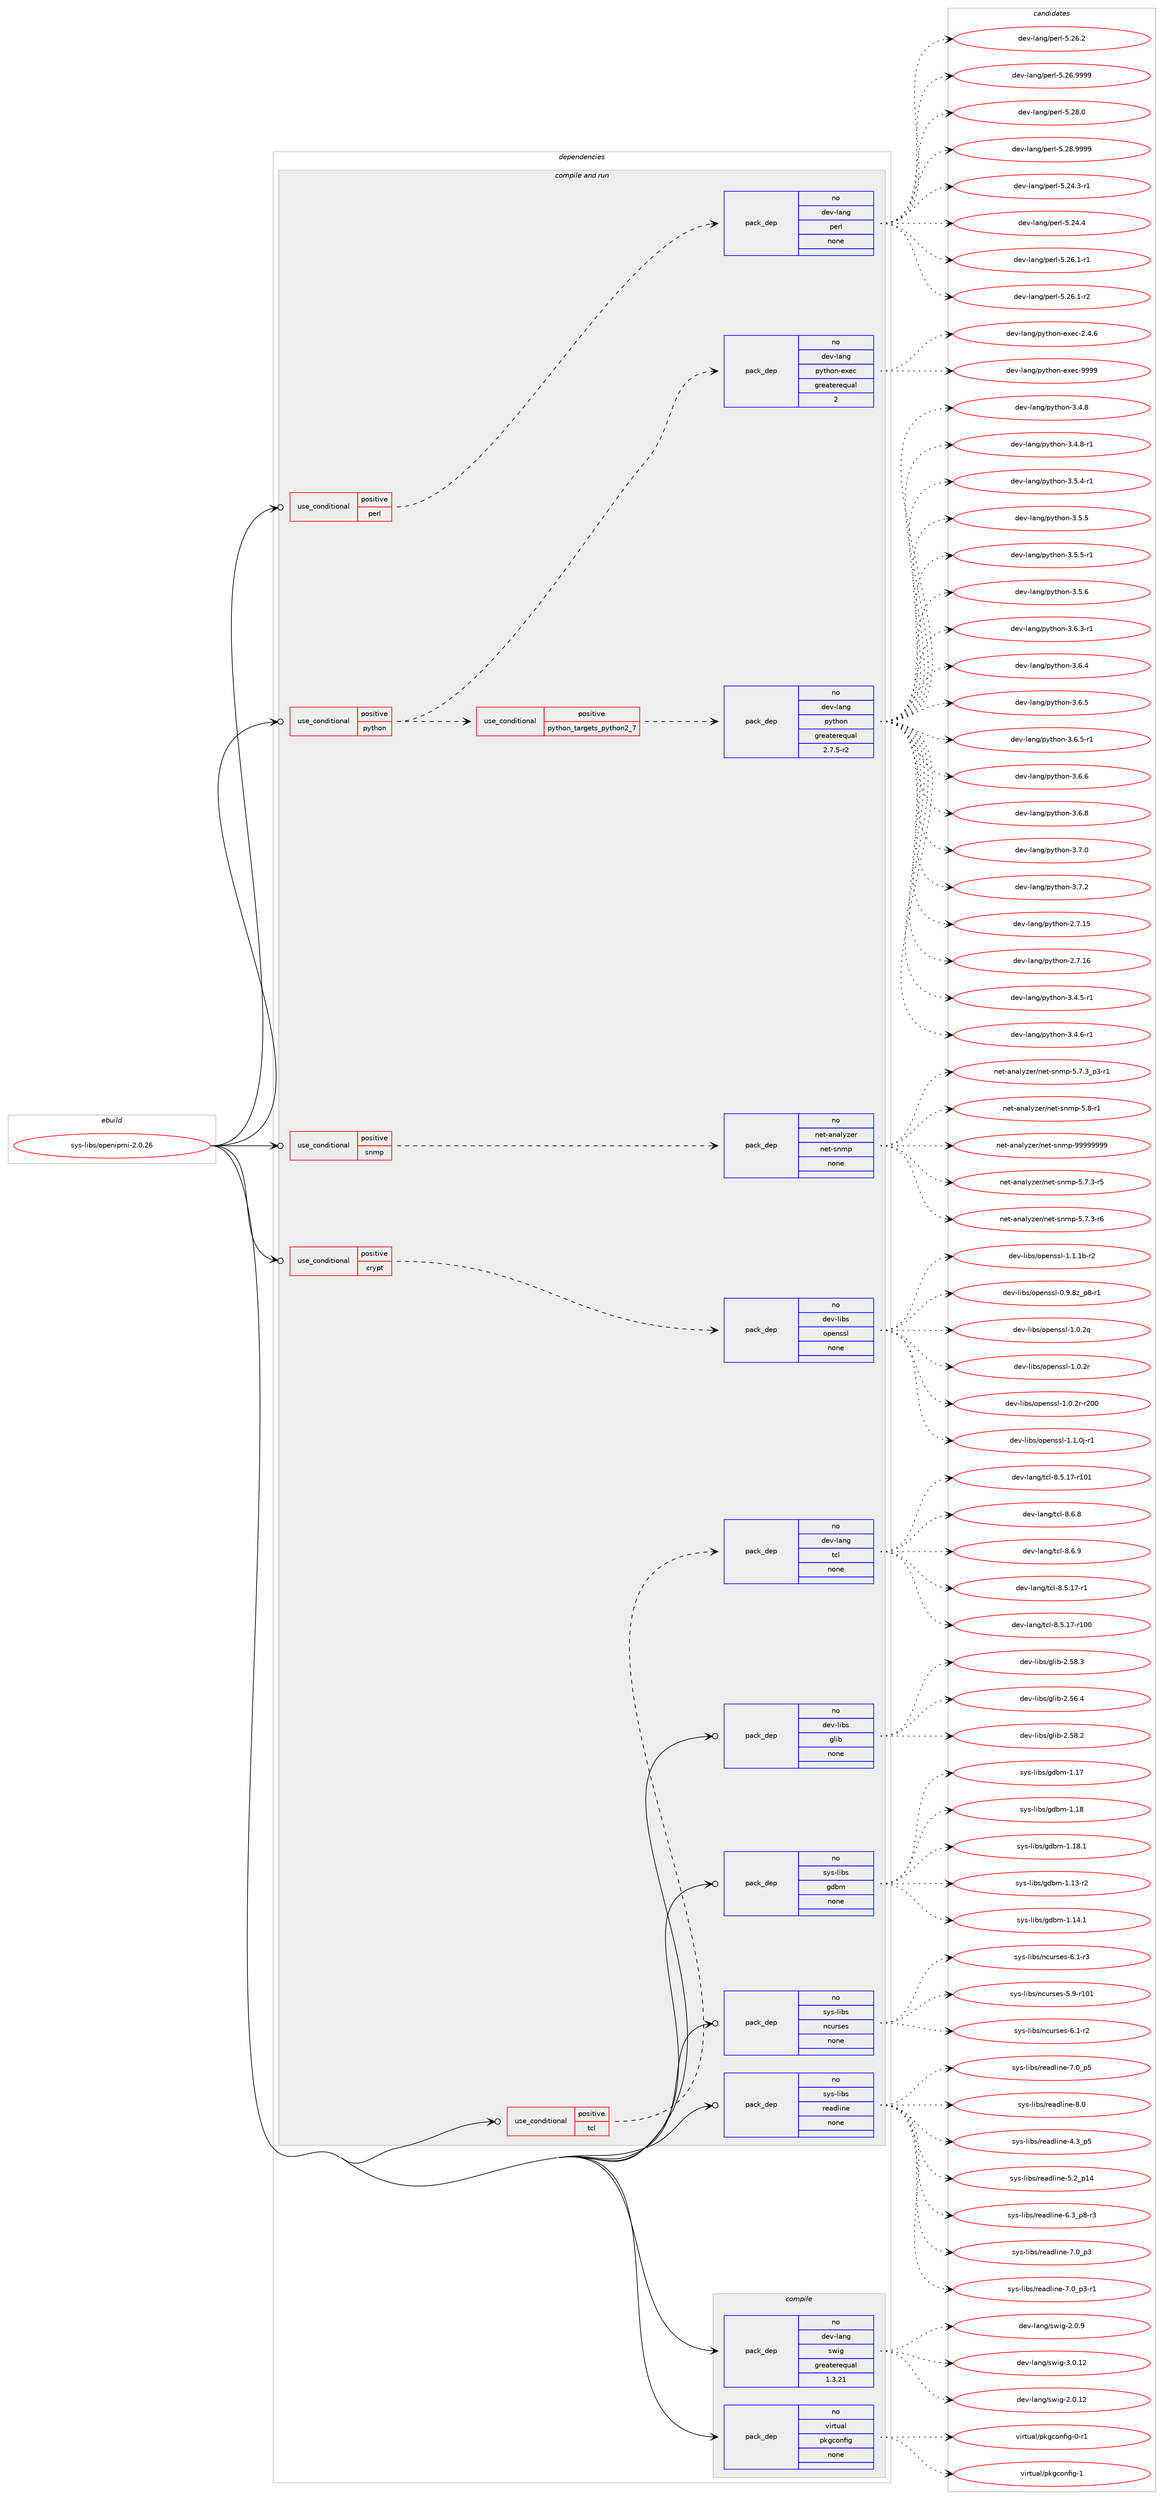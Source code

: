digraph prolog {

# *************
# Graph options
# *************

newrank=true;
concentrate=true;
compound=true;
graph [rankdir=LR,fontname=Helvetica,fontsize=10,ranksep=1.5];#, ranksep=2.5, nodesep=0.2];
edge  [arrowhead=vee];
node  [fontname=Helvetica,fontsize=10];

# **********
# The ebuild
# **********

subgraph cluster_leftcol {
color=gray;
rank=same;
label=<<i>ebuild</i>>;
id [label="sys-libs/openipmi-2.0.26", color=red, width=4, href="../sys-libs/openipmi-2.0.26.svg"];
}

# ****************
# The dependencies
# ****************

subgraph cluster_midcol {
color=gray;
label=<<i>dependencies</i>>;
subgraph cluster_compile {
fillcolor="#eeeeee";
style=filled;
label=<<i>compile</i>>;
subgraph pack1248332 {
dependency1739231 [label=<<TABLE BORDER="0" CELLBORDER="1" CELLSPACING="0" CELLPADDING="4" WIDTH="220"><TR><TD ROWSPAN="6" CELLPADDING="30">pack_dep</TD></TR><TR><TD WIDTH="110">no</TD></TR><TR><TD>dev-lang</TD></TR><TR><TD>swig</TD></TR><TR><TD>greaterequal</TD></TR><TR><TD>1.3.21</TD></TR></TABLE>>, shape=none, color=blue];
}
id:e -> dependency1739231:w [weight=20,style="solid",arrowhead="vee"];
subgraph pack1248333 {
dependency1739232 [label=<<TABLE BORDER="0" CELLBORDER="1" CELLSPACING="0" CELLPADDING="4" WIDTH="220"><TR><TD ROWSPAN="6" CELLPADDING="30">pack_dep</TD></TR><TR><TD WIDTH="110">no</TD></TR><TR><TD>virtual</TD></TR><TR><TD>pkgconfig</TD></TR><TR><TD>none</TD></TR><TR><TD></TD></TR></TABLE>>, shape=none, color=blue];
}
id:e -> dependency1739232:w [weight=20,style="solid",arrowhead="vee"];
}
subgraph cluster_compileandrun {
fillcolor="#eeeeee";
style=filled;
label=<<i>compile and run</i>>;
subgraph cond462157 {
dependency1739233 [label=<<TABLE BORDER="0" CELLBORDER="1" CELLSPACING="0" CELLPADDING="4"><TR><TD ROWSPAN="3" CELLPADDING="10">use_conditional</TD></TR><TR><TD>positive</TD></TR><TR><TD>crypt</TD></TR></TABLE>>, shape=none, color=red];
subgraph pack1248334 {
dependency1739234 [label=<<TABLE BORDER="0" CELLBORDER="1" CELLSPACING="0" CELLPADDING="4" WIDTH="220"><TR><TD ROWSPAN="6" CELLPADDING="30">pack_dep</TD></TR><TR><TD WIDTH="110">no</TD></TR><TR><TD>dev-libs</TD></TR><TR><TD>openssl</TD></TR><TR><TD>none</TD></TR><TR><TD></TD></TR></TABLE>>, shape=none, color=blue];
}
dependency1739233:e -> dependency1739234:w [weight=20,style="dashed",arrowhead="vee"];
}
id:e -> dependency1739233:w [weight=20,style="solid",arrowhead="odotvee"];
subgraph cond462158 {
dependency1739235 [label=<<TABLE BORDER="0" CELLBORDER="1" CELLSPACING="0" CELLPADDING="4"><TR><TD ROWSPAN="3" CELLPADDING="10">use_conditional</TD></TR><TR><TD>positive</TD></TR><TR><TD>perl</TD></TR></TABLE>>, shape=none, color=red];
subgraph pack1248335 {
dependency1739236 [label=<<TABLE BORDER="0" CELLBORDER="1" CELLSPACING="0" CELLPADDING="4" WIDTH="220"><TR><TD ROWSPAN="6" CELLPADDING="30">pack_dep</TD></TR><TR><TD WIDTH="110">no</TD></TR><TR><TD>dev-lang</TD></TR><TR><TD>perl</TD></TR><TR><TD>none</TD></TR><TR><TD></TD></TR></TABLE>>, shape=none, color=blue];
}
dependency1739235:e -> dependency1739236:w [weight=20,style="dashed",arrowhead="vee"];
}
id:e -> dependency1739235:w [weight=20,style="solid",arrowhead="odotvee"];
subgraph cond462159 {
dependency1739237 [label=<<TABLE BORDER="0" CELLBORDER="1" CELLSPACING="0" CELLPADDING="4"><TR><TD ROWSPAN="3" CELLPADDING="10">use_conditional</TD></TR><TR><TD>positive</TD></TR><TR><TD>python</TD></TR></TABLE>>, shape=none, color=red];
subgraph cond462160 {
dependency1739238 [label=<<TABLE BORDER="0" CELLBORDER="1" CELLSPACING="0" CELLPADDING="4"><TR><TD ROWSPAN="3" CELLPADDING="10">use_conditional</TD></TR><TR><TD>positive</TD></TR><TR><TD>python_targets_python2_7</TD></TR></TABLE>>, shape=none, color=red];
subgraph pack1248336 {
dependency1739239 [label=<<TABLE BORDER="0" CELLBORDER="1" CELLSPACING="0" CELLPADDING="4" WIDTH="220"><TR><TD ROWSPAN="6" CELLPADDING="30">pack_dep</TD></TR><TR><TD WIDTH="110">no</TD></TR><TR><TD>dev-lang</TD></TR><TR><TD>python</TD></TR><TR><TD>greaterequal</TD></TR><TR><TD>2.7.5-r2</TD></TR></TABLE>>, shape=none, color=blue];
}
dependency1739238:e -> dependency1739239:w [weight=20,style="dashed",arrowhead="vee"];
}
dependency1739237:e -> dependency1739238:w [weight=20,style="dashed",arrowhead="vee"];
subgraph pack1248337 {
dependency1739240 [label=<<TABLE BORDER="0" CELLBORDER="1" CELLSPACING="0" CELLPADDING="4" WIDTH="220"><TR><TD ROWSPAN="6" CELLPADDING="30">pack_dep</TD></TR><TR><TD WIDTH="110">no</TD></TR><TR><TD>dev-lang</TD></TR><TR><TD>python-exec</TD></TR><TR><TD>greaterequal</TD></TR><TR><TD>2</TD></TR></TABLE>>, shape=none, color=blue];
}
dependency1739237:e -> dependency1739240:w [weight=20,style="dashed",arrowhead="vee"];
}
id:e -> dependency1739237:w [weight=20,style="solid",arrowhead="odotvee"];
subgraph cond462161 {
dependency1739241 [label=<<TABLE BORDER="0" CELLBORDER="1" CELLSPACING="0" CELLPADDING="4"><TR><TD ROWSPAN="3" CELLPADDING="10">use_conditional</TD></TR><TR><TD>positive</TD></TR><TR><TD>snmp</TD></TR></TABLE>>, shape=none, color=red];
subgraph pack1248338 {
dependency1739242 [label=<<TABLE BORDER="0" CELLBORDER="1" CELLSPACING="0" CELLPADDING="4" WIDTH="220"><TR><TD ROWSPAN="6" CELLPADDING="30">pack_dep</TD></TR><TR><TD WIDTH="110">no</TD></TR><TR><TD>net-analyzer</TD></TR><TR><TD>net-snmp</TD></TR><TR><TD>none</TD></TR><TR><TD></TD></TR></TABLE>>, shape=none, color=blue];
}
dependency1739241:e -> dependency1739242:w [weight=20,style="dashed",arrowhead="vee"];
}
id:e -> dependency1739241:w [weight=20,style="solid",arrowhead="odotvee"];
subgraph cond462162 {
dependency1739243 [label=<<TABLE BORDER="0" CELLBORDER="1" CELLSPACING="0" CELLPADDING="4"><TR><TD ROWSPAN="3" CELLPADDING="10">use_conditional</TD></TR><TR><TD>positive</TD></TR><TR><TD>tcl</TD></TR></TABLE>>, shape=none, color=red];
subgraph pack1248339 {
dependency1739244 [label=<<TABLE BORDER="0" CELLBORDER="1" CELLSPACING="0" CELLPADDING="4" WIDTH="220"><TR><TD ROWSPAN="6" CELLPADDING="30">pack_dep</TD></TR><TR><TD WIDTH="110">no</TD></TR><TR><TD>dev-lang</TD></TR><TR><TD>tcl</TD></TR><TR><TD>none</TD></TR><TR><TD></TD></TR></TABLE>>, shape=none, color=blue];
}
dependency1739243:e -> dependency1739244:w [weight=20,style="dashed",arrowhead="vee"];
}
id:e -> dependency1739243:w [weight=20,style="solid",arrowhead="odotvee"];
subgraph pack1248340 {
dependency1739245 [label=<<TABLE BORDER="0" CELLBORDER="1" CELLSPACING="0" CELLPADDING="4" WIDTH="220"><TR><TD ROWSPAN="6" CELLPADDING="30">pack_dep</TD></TR><TR><TD WIDTH="110">no</TD></TR><TR><TD>dev-libs</TD></TR><TR><TD>glib</TD></TR><TR><TD>none</TD></TR><TR><TD></TD></TR></TABLE>>, shape=none, color=blue];
}
id:e -> dependency1739245:w [weight=20,style="solid",arrowhead="odotvee"];
subgraph pack1248341 {
dependency1739246 [label=<<TABLE BORDER="0" CELLBORDER="1" CELLSPACING="0" CELLPADDING="4" WIDTH="220"><TR><TD ROWSPAN="6" CELLPADDING="30">pack_dep</TD></TR><TR><TD WIDTH="110">no</TD></TR><TR><TD>sys-libs</TD></TR><TR><TD>gdbm</TD></TR><TR><TD>none</TD></TR><TR><TD></TD></TR></TABLE>>, shape=none, color=blue];
}
id:e -> dependency1739246:w [weight=20,style="solid",arrowhead="odotvee"];
subgraph pack1248342 {
dependency1739247 [label=<<TABLE BORDER="0" CELLBORDER="1" CELLSPACING="0" CELLPADDING="4" WIDTH="220"><TR><TD ROWSPAN="6" CELLPADDING="30">pack_dep</TD></TR><TR><TD WIDTH="110">no</TD></TR><TR><TD>sys-libs</TD></TR><TR><TD>ncurses</TD></TR><TR><TD>none</TD></TR><TR><TD></TD></TR></TABLE>>, shape=none, color=blue];
}
id:e -> dependency1739247:w [weight=20,style="solid",arrowhead="odotvee"];
subgraph pack1248343 {
dependency1739248 [label=<<TABLE BORDER="0" CELLBORDER="1" CELLSPACING="0" CELLPADDING="4" WIDTH="220"><TR><TD ROWSPAN="6" CELLPADDING="30">pack_dep</TD></TR><TR><TD WIDTH="110">no</TD></TR><TR><TD>sys-libs</TD></TR><TR><TD>readline</TD></TR><TR><TD>none</TD></TR><TR><TD></TD></TR></TABLE>>, shape=none, color=blue];
}
id:e -> dependency1739248:w [weight=20,style="solid",arrowhead="odotvee"];
}
subgraph cluster_run {
fillcolor="#eeeeee";
style=filled;
label=<<i>run</i>>;
}
}

# **************
# The candidates
# **************

subgraph cluster_choices {
rank=same;
color=gray;
label=<<i>candidates</i>>;

subgraph choice1248332 {
color=black;
nodesep=1;
choice10010111845108971101034711511910510345504648464950 [label="dev-lang/swig-2.0.12", color=red, width=4,href="../dev-lang/swig-2.0.12.svg"];
choice100101118451089711010347115119105103455046484657 [label="dev-lang/swig-2.0.9", color=red, width=4,href="../dev-lang/swig-2.0.9.svg"];
choice10010111845108971101034711511910510345514648464950 [label="dev-lang/swig-3.0.12", color=red, width=4,href="../dev-lang/swig-3.0.12.svg"];
dependency1739231:e -> choice10010111845108971101034711511910510345504648464950:w [style=dotted,weight="100"];
dependency1739231:e -> choice100101118451089711010347115119105103455046484657:w [style=dotted,weight="100"];
dependency1739231:e -> choice10010111845108971101034711511910510345514648464950:w [style=dotted,weight="100"];
}
subgraph choice1248333 {
color=black;
nodesep=1;
choice11810511411611797108471121071039911111010210510345484511449 [label="virtual/pkgconfig-0-r1", color=red, width=4,href="../virtual/pkgconfig-0-r1.svg"];
choice1181051141161179710847112107103991111101021051034549 [label="virtual/pkgconfig-1", color=red, width=4,href="../virtual/pkgconfig-1.svg"];
dependency1739232:e -> choice11810511411611797108471121071039911111010210510345484511449:w [style=dotted,weight="100"];
dependency1739232:e -> choice1181051141161179710847112107103991111101021051034549:w [style=dotted,weight="100"];
}
subgraph choice1248334 {
color=black;
nodesep=1;
choice10010111845108105981154711111210111011511510845484657465612295112564511449 [label="dev-libs/openssl-0.9.8z_p8-r1", color=red, width=4,href="../dev-libs/openssl-0.9.8z_p8-r1.svg"];
choice100101118451081059811547111112101110115115108454946484650113 [label="dev-libs/openssl-1.0.2q", color=red, width=4,href="../dev-libs/openssl-1.0.2q.svg"];
choice100101118451081059811547111112101110115115108454946484650114 [label="dev-libs/openssl-1.0.2r", color=red, width=4,href="../dev-libs/openssl-1.0.2r.svg"];
choice10010111845108105981154711111210111011511510845494648465011445114504848 [label="dev-libs/openssl-1.0.2r-r200", color=red, width=4,href="../dev-libs/openssl-1.0.2r-r200.svg"];
choice1001011184510810598115471111121011101151151084549464946481064511449 [label="dev-libs/openssl-1.1.0j-r1", color=red, width=4,href="../dev-libs/openssl-1.1.0j-r1.svg"];
choice100101118451081059811547111112101110115115108454946494649984511450 [label="dev-libs/openssl-1.1.1b-r2", color=red, width=4,href="../dev-libs/openssl-1.1.1b-r2.svg"];
dependency1739234:e -> choice10010111845108105981154711111210111011511510845484657465612295112564511449:w [style=dotted,weight="100"];
dependency1739234:e -> choice100101118451081059811547111112101110115115108454946484650113:w [style=dotted,weight="100"];
dependency1739234:e -> choice100101118451081059811547111112101110115115108454946484650114:w [style=dotted,weight="100"];
dependency1739234:e -> choice10010111845108105981154711111210111011511510845494648465011445114504848:w [style=dotted,weight="100"];
dependency1739234:e -> choice1001011184510810598115471111121011101151151084549464946481064511449:w [style=dotted,weight="100"];
dependency1739234:e -> choice100101118451081059811547111112101110115115108454946494649984511450:w [style=dotted,weight="100"];
}
subgraph choice1248335 {
color=black;
nodesep=1;
choice100101118451089711010347112101114108455346505246514511449 [label="dev-lang/perl-5.24.3-r1", color=red, width=4,href="../dev-lang/perl-5.24.3-r1.svg"];
choice10010111845108971101034711210111410845534650524652 [label="dev-lang/perl-5.24.4", color=red, width=4,href="../dev-lang/perl-5.24.4.svg"];
choice100101118451089711010347112101114108455346505446494511449 [label="dev-lang/perl-5.26.1-r1", color=red, width=4,href="../dev-lang/perl-5.26.1-r1.svg"];
choice100101118451089711010347112101114108455346505446494511450 [label="dev-lang/perl-5.26.1-r2", color=red, width=4,href="../dev-lang/perl-5.26.1-r2.svg"];
choice10010111845108971101034711210111410845534650544650 [label="dev-lang/perl-5.26.2", color=red, width=4,href="../dev-lang/perl-5.26.2.svg"];
choice10010111845108971101034711210111410845534650544657575757 [label="dev-lang/perl-5.26.9999", color=red, width=4,href="../dev-lang/perl-5.26.9999.svg"];
choice10010111845108971101034711210111410845534650564648 [label="dev-lang/perl-5.28.0", color=red, width=4,href="../dev-lang/perl-5.28.0.svg"];
choice10010111845108971101034711210111410845534650564657575757 [label="dev-lang/perl-5.28.9999", color=red, width=4,href="../dev-lang/perl-5.28.9999.svg"];
dependency1739236:e -> choice100101118451089711010347112101114108455346505246514511449:w [style=dotted,weight="100"];
dependency1739236:e -> choice10010111845108971101034711210111410845534650524652:w [style=dotted,weight="100"];
dependency1739236:e -> choice100101118451089711010347112101114108455346505446494511449:w [style=dotted,weight="100"];
dependency1739236:e -> choice100101118451089711010347112101114108455346505446494511450:w [style=dotted,weight="100"];
dependency1739236:e -> choice10010111845108971101034711210111410845534650544650:w [style=dotted,weight="100"];
dependency1739236:e -> choice10010111845108971101034711210111410845534650544657575757:w [style=dotted,weight="100"];
dependency1739236:e -> choice10010111845108971101034711210111410845534650564648:w [style=dotted,weight="100"];
dependency1739236:e -> choice10010111845108971101034711210111410845534650564657575757:w [style=dotted,weight="100"];
}
subgraph choice1248336 {
color=black;
nodesep=1;
choice10010111845108971101034711212111610411111045504655464953 [label="dev-lang/python-2.7.15", color=red, width=4,href="../dev-lang/python-2.7.15.svg"];
choice10010111845108971101034711212111610411111045504655464954 [label="dev-lang/python-2.7.16", color=red, width=4,href="../dev-lang/python-2.7.16.svg"];
choice1001011184510897110103471121211161041111104551465246534511449 [label="dev-lang/python-3.4.5-r1", color=red, width=4,href="../dev-lang/python-3.4.5-r1.svg"];
choice1001011184510897110103471121211161041111104551465246544511449 [label="dev-lang/python-3.4.6-r1", color=red, width=4,href="../dev-lang/python-3.4.6-r1.svg"];
choice100101118451089711010347112121116104111110455146524656 [label="dev-lang/python-3.4.8", color=red, width=4,href="../dev-lang/python-3.4.8.svg"];
choice1001011184510897110103471121211161041111104551465246564511449 [label="dev-lang/python-3.4.8-r1", color=red, width=4,href="../dev-lang/python-3.4.8-r1.svg"];
choice1001011184510897110103471121211161041111104551465346524511449 [label="dev-lang/python-3.5.4-r1", color=red, width=4,href="../dev-lang/python-3.5.4-r1.svg"];
choice100101118451089711010347112121116104111110455146534653 [label="dev-lang/python-3.5.5", color=red, width=4,href="../dev-lang/python-3.5.5.svg"];
choice1001011184510897110103471121211161041111104551465346534511449 [label="dev-lang/python-3.5.5-r1", color=red, width=4,href="../dev-lang/python-3.5.5-r1.svg"];
choice100101118451089711010347112121116104111110455146534654 [label="dev-lang/python-3.5.6", color=red, width=4,href="../dev-lang/python-3.5.6.svg"];
choice1001011184510897110103471121211161041111104551465446514511449 [label="dev-lang/python-3.6.3-r1", color=red, width=4,href="../dev-lang/python-3.6.3-r1.svg"];
choice100101118451089711010347112121116104111110455146544652 [label="dev-lang/python-3.6.4", color=red, width=4,href="../dev-lang/python-3.6.4.svg"];
choice100101118451089711010347112121116104111110455146544653 [label="dev-lang/python-3.6.5", color=red, width=4,href="../dev-lang/python-3.6.5.svg"];
choice1001011184510897110103471121211161041111104551465446534511449 [label="dev-lang/python-3.6.5-r1", color=red, width=4,href="../dev-lang/python-3.6.5-r1.svg"];
choice100101118451089711010347112121116104111110455146544654 [label="dev-lang/python-3.6.6", color=red, width=4,href="../dev-lang/python-3.6.6.svg"];
choice100101118451089711010347112121116104111110455146544656 [label="dev-lang/python-3.6.8", color=red, width=4,href="../dev-lang/python-3.6.8.svg"];
choice100101118451089711010347112121116104111110455146554648 [label="dev-lang/python-3.7.0", color=red, width=4,href="../dev-lang/python-3.7.0.svg"];
choice100101118451089711010347112121116104111110455146554650 [label="dev-lang/python-3.7.2", color=red, width=4,href="../dev-lang/python-3.7.2.svg"];
dependency1739239:e -> choice10010111845108971101034711212111610411111045504655464953:w [style=dotted,weight="100"];
dependency1739239:e -> choice10010111845108971101034711212111610411111045504655464954:w [style=dotted,weight="100"];
dependency1739239:e -> choice1001011184510897110103471121211161041111104551465246534511449:w [style=dotted,weight="100"];
dependency1739239:e -> choice1001011184510897110103471121211161041111104551465246544511449:w [style=dotted,weight="100"];
dependency1739239:e -> choice100101118451089711010347112121116104111110455146524656:w [style=dotted,weight="100"];
dependency1739239:e -> choice1001011184510897110103471121211161041111104551465246564511449:w [style=dotted,weight="100"];
dependency1739239:e -> choice1001011184510897110103471121211161041111104551465346524511449:w [style=dotted,weight="100"];
dependency1739239:e -> choice100101118451089711010347112121116104111110455146534653:w [style=dotted,weight="100"];
dependency1739239:e -> choice1001011184510897110103471121211161041111104551465346534511449:w [style=dotted,weight="100"];
dependency1739239:e -> choice100101118451089711010347112121116104111110455146534654:w [style=dotted,weight="100"];
dependency1739239:e -> choice1001011184510897110103471121211161041111104551465446514511449:w [style=dotted,weight="100"];
dependency1739239:e -> choice100101118451089711010347112121116104111110455146544652:w [style=dotted,weight="100"];
dependency1739239:e -> choice100101118451089711010347112121116104111110455146544653:w [style=dotted,weight="100"];
dependency1739239:e -> choice1001011184510897110103471121211161041111104551465446534511449:w [style=dotted,weight="100"];
dependency1739239:e -> choice100101118451089711010347112121116104111110455146544654:w [style=dotted,weight="100"];
dependency1739239:e -> choice100101118451089711010347112121116104111110455146544656:w [style=dotted,weight="100"];
dependency1739239:e -> choice100101118451089711010347112121116104111110455146554648:w [style=dotted,weight="100"];
dependency1739239:e -> choice100101118451089711010347112121116104111110455146554650:w [style=dotted,weight="100"];
}
subgraph choice1248337 {
color=black;
nodesep=1;
choice1001011184510897110103471121211161041111104510112010199455046524654 [label="dev-lang/python-exec-2.4.6", color=red, width=4,href="../dev-lang/python-exec-2.4.6.svg"];
choice10010111845108971101034711212111610411111045101120101994557575757 [label="dev-lang/python-exec-9999", color=red, width=4,href="../dev-lang/python-exec-9999.svg"];
dependency1739240:e -> choice1001011184510897110103471121211161041111104510112010199455046524654:w [style=dotted,weight="100"];
dependency1739240:e -> choice10010111845108971101034711212111610411111045101120101994557575757:w [style=dotted,weight="100"];
}
subgraph choice1248338 {
color=black;
nodesep=1;
choice11010111645971109710812112210111447110101116451151101091124553465546514511453 [label="net-analyzer/net-snmp-5.7.3-r5", color=red, width=4,href="../net-analyzer/net-snmp-5.7.3-r5.svg"];
choice11010111645971109710812112210111447110101116451151101091124553465546514511454 [label="net-analyzer/net-snmp-5.7.3-r6", color=red, width=4,href="../net-analyzer/net-snmp-5.7.3-r6.svg"];
choice110101116459711097108121122101114471101011164511511010911245534655465195112514511449 [label="net-analyzer/net-snmp-5.7.3_p3-r1", color=red, width=4,href="../net-analyzer/net-snmp-5.7.3_p3-r1.svg"];
choice1101011164597110971081211221011144711010111645115110109112455346564511449 [label="net-analyzer/net-snmp-5.8-r1", color=red, width=4,href="../net-analyzer/net-snmp-5.8-r1.svg"];
choice1101011164597110971081211221011144711010111645115110109112455757575757575757 [label="net-analyzer/net-snmp-99999999", color=red, width=4,href="../net-analyzer/net-snmp-99999999.svg"];
dependency1739242:e -> choice11010111645971109710812112210111447110101116451151101091124553465546514511453:w [style=dotted,weight="100"];
dependency1739242:e -> choice11010111645971109710812112210111447110101116451151101091124553465546514511454:w [style=dotted,weight="100"];
dependency1739242:e -> choice110101116459711097108121122101114471101011164511511010911245534655465195112514511449:w [style=dotted,weight="100"];
dependency1739242:e -> choice1101011164597110971081211221011144711010111645115110109112455346564511449:w [style=dotted,weight="100"];
dependency1739242:e -> choice1101011164597110971081211221011144711010111645115110109112455757575757575757:w [style=dotted,weight="100"];
}
subgraph choice1248339 {
color=black;
nodesep=1;
choice10010111845108971101034711699108455646534649554511449 [label="dev-lang/tcl-8.5.17-r1", color=red, width=4,href="../dev-lang/tcl-8.5.17-r1.svg"];
choice100101118451089711010347116991084556465346495545114494848 [label="dev-lang/tcl-8.5.17-r100", color=red, width=4,href="../dev-lang/tcl-8.5.17-r100.svg"];
choice100101118451089711010347116991084556465346495545114494849 [label="dev-lang/tcl-8.5.17-r101", color=red, width=4,href="../dev-lang/tcl-8.5.17-r101.svg"];
choice10010111845108971101034711699108455646544656 [label="dev-lang/tcl-8.6.8", color=red, width=4,href="../dev-lang/tcl-8.6.8.svg"];
choice10010111845108971101034711699108455646544657 [label="dev-lang/tcl-8.6.9", color=red, width=4,href="../dev-lang/tcl-8.6.9.svg"];
dependency1739244:e -> choice10010111845108971101034711699108455646534649554511449:w [style=dotted,weight="100"];
dependency1739244:e -> choice100101118451089711010347116991084556465346495545114494848:w [style=dotted,weight="100"];
dependency1739244:e -> choice100101118451089711010347116991084556465346495545114494849:w [style=dotted,weight="100"];
dependency1739244:e -> choice10010111845108971101034711699108455646544656:w [style=dotted,weight="100"];
dependency1739244:e -> choice10010111845108971101034711699108455646544657:w [style=dotted,weight="100"];
}
subgraph choice1248340 {
color=black;
nodesep=1;
choice1001011184510810598115471031081059845504653544652 [label="dev-libs/glib-2.56.4", color=red, width=4,href="../dev-libs/glib-2.56.4.svg"];
choice1001011184510810598115471031081059845504653564650 [label="dev-libs/glib-2.58.2", color=red, width=4,href="../dev-libs/glib-2.58.2.svg"];
choice1001011184510810598115471031081059845504653564651 [label="dev-libs/glib-2.58.3", color=red, width=4,href="../dev-libs/glib-2.58.3.svg"];
dependency1739245:e -> choice1001011184510810598115471031081059845504653544652:w [style=dotted,weight="100"];
dependency1739245:e -> choice1001011184510810598115471031081059845504653564650:w [style=dotted,weight="100"];
dependency1739245:e -> choice1001011184510810598115471031081059845504653564651:w [style=dotted,weight="100"];
}
subgraph choice1248341 {
color=black;
nodesep=1;
choice1151211154510810598115471031009810945494649514511450 [label="sys-libs/gdbm-1.13-r2", color=red, width=4,href="../sys-libs/gdbm-1.13-r2.svg"];
choice1151211154510810598115471031009810945494649524649 [label="sys-libs/gdbm-1.14.1", color=red, width=4,href="../sys-libs/gdbm-1.14.1.svg"];
choice115121115451081059811547103100981094549464955 [label="sys-libs/gdbm-1.17", color=red, width=4,href="../sys-libs/gdbm-1.17.svg"];
choice115121115451081059811547103100981094549464956 [label="sys-libs/gdbm-1.18", color=red, width=4,href="../sys-libs/gdbm-1.18.svg"];
choice1151211154510810598115471031009810945494649564649 [label="sys-libs/gdbm-1.18.1", color=red, width=4,href="../sys-libs/gdbm-1.18.1.svg"];
dependency1739246:e -> choice1151211154510810598115471031009810945494649514511450:w [style=dotted,weight="100"];
dependency1739246:e -> choice1151211154510810598115471031009810945494649524649:w [style=dotted,weight="100"];
dependency1739246:e -> choice115121115451081059811547103100981094549464955:w [style=dotted,weight="100"];
dependency1739246:e -> choice115121115451081059811547103100981094549464956:w [style=dotted,weight="100"];
dependency1739246:e -> choice1151211154510810598115471031009810945494649564649:w [style=dotted,weight="100"];
}
subgraph choice1248342 {
color=black;
nodesep=1;
choice115121115451081059811547110991171141151011154553465745114494849 [label="sys-libs/ncurses-5.9-r101", color=red, width=4,href="../sys-libs/ncurses-5.9-r101.svg"];
choice11512111545108105981154711099117114115101115455446494511450 [label="sys-libs/ncurses-6.1-r2", color=red, width=4,href="../sys-libs/ncurses-6.1-r2.svg"];
choice11512111545108105981154711099117114115101115455446494511451 [label="sys-libs/ncurses-6.1-r3", color=red, width=4,href="../sys-libs/ncurses-6.1-r3.svg"];
dependency1739247:e -> choice115121115451081059811547110991171141151011154553465745114494849:w [style=dotted,weight="100"];
dependency1739247:e -> choice11512111545108105981154711099117114115101115455446494511450:w [style=dotted,weight="100"];
dependency1739247:e -> choice11512111545108105981154711099117114115101115455446494511451:w [style=dotted,weight="100"];
}
subgraph choice1248343 {
color=black;
nodesep=1;
choice11512111545108105981154711410197100108105110101455246519511253 [label="sys-libs/readline-4.3_p5", color=red, width=4,href="../sys-libs/readline-4.3_p5.svg"];
choice1151211154510810598115471141019710010810511010145534650951124952 [label="sys-libs/readline-5.2_p14", color=red, width=4,href="../sys-libs/readline-5.2_p14.svg"];
choice115121115451081059811547114101971001081051101014554465195112564511451 [label="sys-libs/readline-6.3_p8-r3", color=red, width=4,href="../sys-libs/readline-6.3_p8-r3.svg"];
choice11512111545108105981154711410197100108105110101455546489511251 [label="sys-libs/readline-7.0_p3", color=red, width=4,href="../sys-libs/readline-7.0_p3.svg"];
choice115121115451081059811547114101971001081051101014555464895112514511449 [label="sys-libs/readline-7.0_p3-r1", color=red, width=4,href="../sys-libs/readline-7.0_p3-r1.svg"];
choice11512111545108105981154711410197100108105110101455546489511253 [label="sys-libs/readline-7.0_p5", color=red, width=4,href="../sys-libs/readline-7.0_p5.svg"];
choice1151211154510810598115471141019710010810511010145564648 [label="sys-libs/readline-8.0", color=red, width=4,href="../sys-libs/readline-8.0.svg"];
dependency1739248:e -> choice11512111545108105981154711410197100108105110101455246519511253:w [style=dotted,weight="100"];
dependency1739248:e -> choice1151211154510810598115471141019710010810511010145534650951124952:w [style=dotted,weight="100"];
dependency1739248:e -> choice115121115451081059811547114101971001081051101014554465195112564511451:w [style=dotted,weight="100"];
dependency1739248:e -> choice11512111545108105981154711410197100108105110101455546489511251:w [style=dotted,weight="100"];
dependency1739248:e -> choice115121115451081059811547114101971001081051101014555464895112514511449:w [style=dotted,weight="100"];
dependency1739248:e -> choice11512111545108105981154711410197100108105110101455546489511253:w [style=dotted,weight="100"];
dependency1739248:e -> choice1151211154510810598115471141019710010810511010145564648:w [style=dotted,weight="100"];
}
}

}
